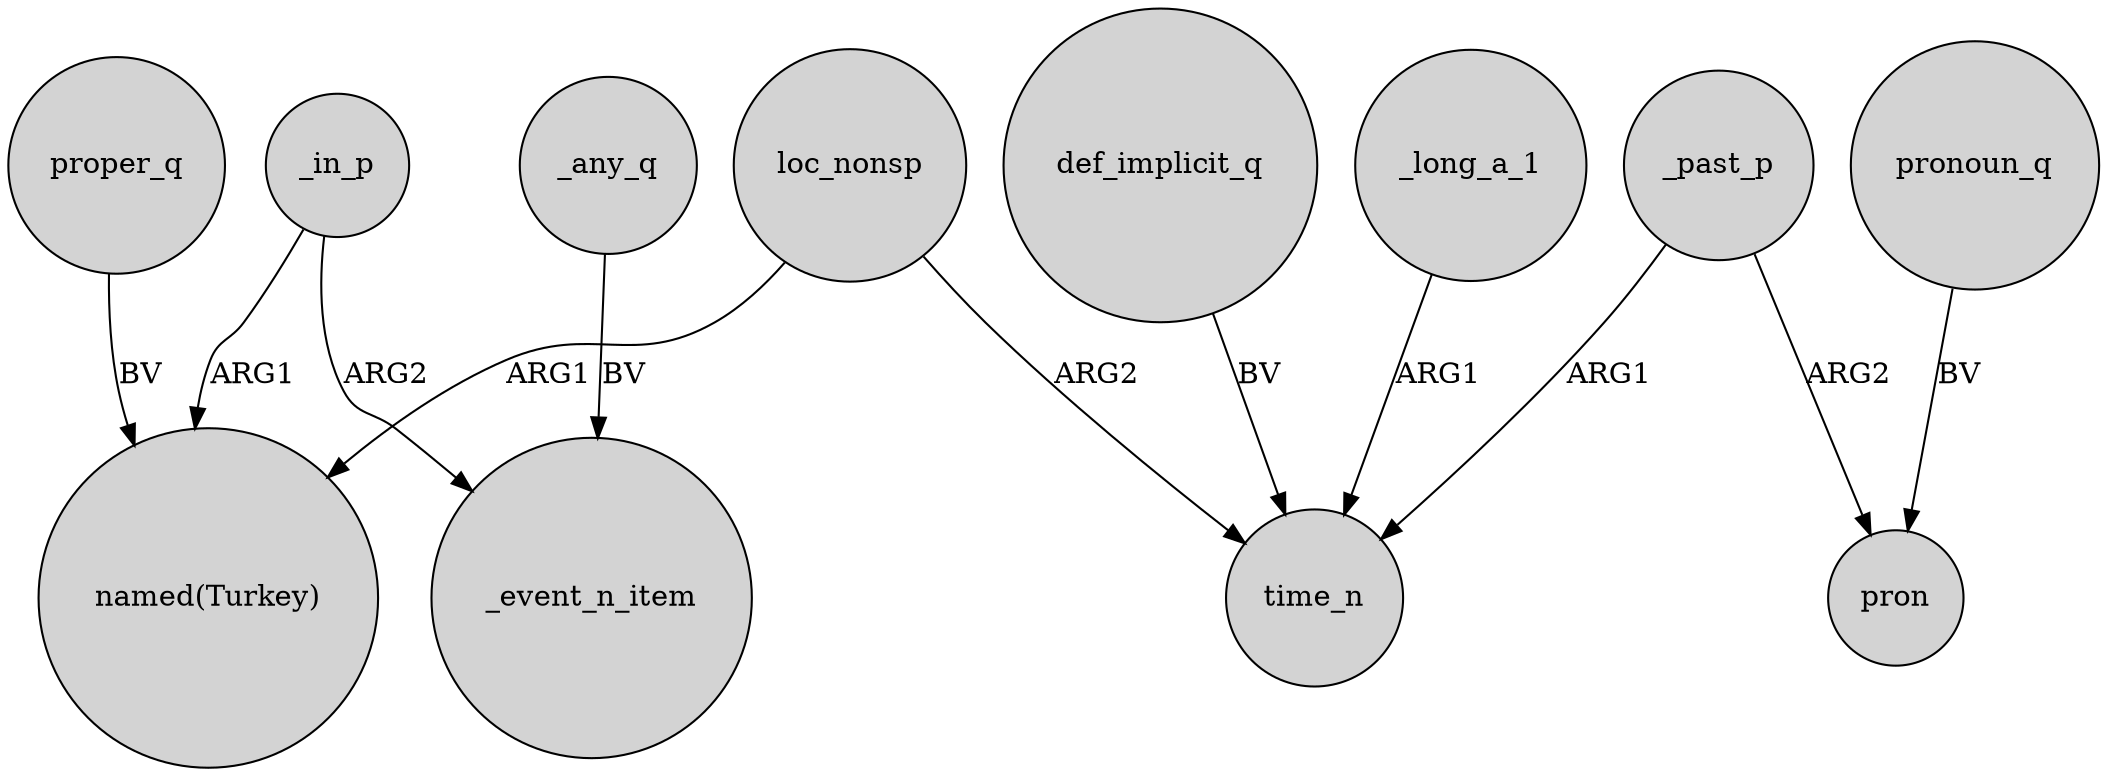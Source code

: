 digraph {
	node [shape=circle style=filled]
	loc_nonsp -> "named(Turkey)" [label=ARG1]
	_past_p -> time_n [label=ARG1]
	proper_q -> "named(Turkey)" [label=BV]
	_past_p -> pron [label=ARG2]
	_in_p -> "named(Turkey)" [label=ARG1]
	loc_nonsp -> time_n [label=ARG2]
	_in_p -> _event_n_item [label=ARG2]
	_any_q -> _event_n_item [label=BV]
	def_implicit_q -> time_n [label=BV]
	_long_a_1 -> time_n [label=ARG1]
	pronoun_q -> pron [label=BV]
}

